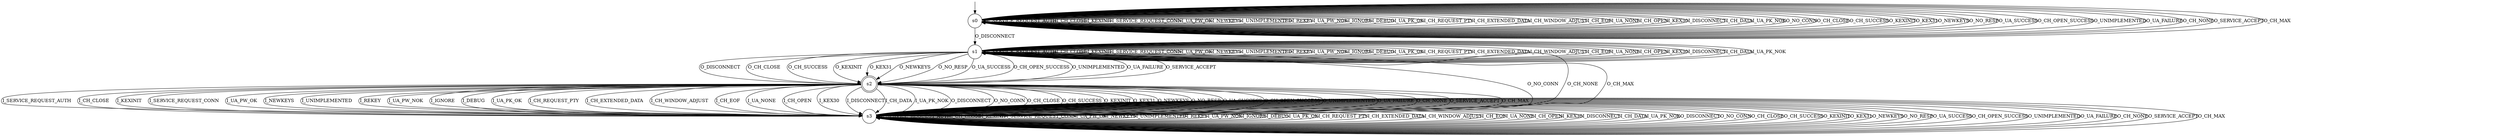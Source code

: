 digraph g {

	s0 [shape="circle" label="s0"];
	s1 [shape="circle" label="s1"];
	s2 [shape="doublecircle" label="s2"];
	s3 [shape="circle" label="s3"];
	s0 -> s0 [label="I_SERVICE_REQUEST_AUTH"];
	s0 -> s0 [label="I_CH_CLOSE"];
	s0 -> s0 [label="I_KEXINIT"];
	s0 -> s0 [label="I_SERVICE_REQUEST_CONN"];
	s0 -> s0 [label="I_UA_PW_OK"];
	s0 -> s0 [label="I_NEWKEYS"];
	s0 -> s0 [label="I_UNIMPLEMENTED"];
	s0 -> s0 [label="I_REKEY"];
	s0 -> s0 [label="I_UA_PW_NOK"];
	s0 -> s0 [label="I_IGNORE"];
	s0 -> s0 [label="I_DEBUG"];
	s0 -> s0 [label="I_UA_PK_OK"];
	s0 -> s0 [label="I_CH_REQUEST_PTY"];
	s0 -> s0 [label="I_CH_EXTENDED_DATA"];
	s0 -> s0 [label="I_CH_WINDOW_ADJUST"];
	s0 -> s0 [label="I_CH_EOF"];
	s0 -> s0 [label="I_UA_NONE"];
	s0 -> s0 [label="I_CH_OPEN"];
	s0 -> s0 [label="I_KEX30"];
	s0 -> s0 [label="I_DISCONNECT"];
	s0 -> s0 [label="I_CH_DATA"];
	s0 -> s0 [label="I_UA_PK_NOK"];
	s0 -> s1 [label="O_DISCONNECT"];
	s0 -> s0 [label="O_NO_CONN"];
	s0 -> s0 [label="O_CH_CLOSE"];
	s0 -> s0 [label="O_CH_SUCCESS"];
	s0 -> s0 [label="O_KEXINIT"];
	s0 -> s0 [label="O_KEX31"];
	s0 -> s0 [label="O_NEWKEYS"];
	s0 -> s0 [label="O_NO_RESP"];
	s0 -> s0 [label="O_UA_SUCCESS"];
	s0 -> s0 [label="O_CH_OPEN_SUCCESS"];
	s0 -> s0 [label="O_UNIMPLEMENTED"];
	s0 -> s0 [label="O_UA_FAILURE"];
	s0 -> s0 [label="O_CH_NONE"];
	s0 -> s0 [label="O_SERVICE_ACCEPT"];
	s0 -> s0 [label="O_CH_MAX"];
	s1 -> s1 [label="I_SERVICE_REQUEST_AUTH"];
	s1 -> s1 [label="I_CH_CLOSE"];
	s1 -> s1 [label="I_KEXINIT"];
	s1 -> s1 [label="I_SERVICE_REQUEST_CONN"];
	s1 -> s1 [label="I_UA_PW_OK"];
	s1 -> s1 [label="I_NEWKEYS"];
	s1 -> s1 [label="I_UNIMPLEMENTED"];
	s1 -> s1 [label="I_REKEY"];
	s1 -> s1 [label="I_UA_PW_NOK"];
	s1 -> s1 [label="I_IGNORE"];
	s1 -> s1 [label="I_DEBUG"];
	s1 -> s1 [label="I_UA_PK_OK"];
	s1 -> s1 [label="I_CH_REQUEST_PTY"];
	s1 -> s1 [label="I_CH_EXTENDED_DATA"];
	s1 -> s1 [label="I_CH_WINDOW_ADJUST"];
	s1 -> s1 [label="I_CH_EOF"];
	s1 -> s1 [label="I_UA_NONE"];
	s1 -> s1 [label="I_CH_OPEN"];
	s1 -> s1 [label="I_KEX30"];
	s1 -> s1 [label="I_DISCONNECT"];
	s1 -> s1 [label="I_CH_DATA"];
	s1 -> s1 [label="I_UA_PK_NOK"];
	s1 -> s2 [label="O_DISCONNECT"];
	s1 -> s3 [label="O_NO_CONN"];
	s1 -> s2 [label="O_CH_CLOSE"];
	s1 -> s2 [label="O_CH_SUCCESS"];
	s1 -> s2 [label="O_KEXINIT"];
	s1 -> s2 [label="O_KEX31"];
	s1 -> s2 [label="O_NEWKEYS"];
	s1 -> s2 [label="O_NO_RESP"];
	s1 -> s2 [label="O_UA_SUCCESS"];
	s1 -> s2 [label="O_CH_OPEN_SUCCESS"];
	s1 -> s2 [label="O_UNIMPLEMENTED"];
	s1 -> s2 [label="O_UA_FAILURE"];
	s1 -> s3 [label="O_CH_NONE"];
	s1 -> s2 [label="O_SERVICE_ACCEPT"];
	s1 -> s3 [label="O_CH_MAX"];
	s2 -> s3 [label="I_SERVICE_REQUEST_AUTH"];
	s2 -> s3 [label="I_CH_CLOSE"];
	s2 -> s3 [label="I_KEXINIT"];
	s2 -> s3 [label="I_SERVICE_REQUEST_CONN"];
	s2 -> s3 [label="I_UA_PW_OK"];
	s2 -> s3 [label="I_NEWKEYS"];
	s2 -> s3 [label="I_UNIMPLEMENTED"];
	s2 -> s3 [label="I_REKEY"];
	s2 -> s3 [label="I_UA_PW_NOK"];
	s2 -> s3 [label="I_IGNORE"];
	s2 -> s3 [label="I_DEBUG"];
	s2 -> s3 [label="I_UA_PK_OK"];
	s2 -> s3 [label="I_CH_REQUEST_PTY"];
	s2 -> s3 [label="I_CH_EXTENDED_DATA"];
	s2 -> s3 [label="I_CH_WINDOW_ADJUST"];
	s2 -> s3 [label="I_CH_EOF"];
	s2 -> s3 [label="I_UA_NONE"];
	s2 -> s3 [label="I_CH_OPEN"];
	s2 -> s3 [label="I_KEX30"];
	s2 -> s3 [label="I_DISCONNECT"];
	s2 -> s3 [label="I_CH_DATA"];
	s2 -> s3 [label="I_UA_PK_NOK"];
	s2 -> s3 [label="O_DISCONNECT"];
	s2 -> s3 [label="O_NO_CONN"];
	s2 -> s3 [label="O_CH_CLOSE"];
	s2 -> s3 [label="O_CH_SUCCESS"];
	s2 -> s3 [label="O_KEXINIT"];
	s2 -> s3 [label="O_KEX31"];
	s2 -> s3 [label="O_NEWKEYS"];
	s2 -> s3 [label="O_NO_RESP"];
	s2 -> s3 [label="O_UA_SUCCESS"];
	s2 -> s3 [label="O_CH_OPEN_SUCCESS"];
	s2 -> s3 [label="O_UNIMPLEMENTED"];
	s2 -> s3 [label="O_UA_FAILURE"];
	s2 -> s3 [label="O_CH_NONE"];
	s2 -> s3 [label="O_SERVICE_ACCEPT"];
	s2 -> s3 [label="O_CH_MAX"];
	s3 -> s3 [label="I_SERVICE_REQUEST_AUTH"];
	s3 -> s3 [label="I_CH_CLOSE"];
	s3 -> s3 [label="I_KEXINIT"];
	s3 -> s3 [label="I_SERVICE_REQUEST_CONN"];
	s3 -> s3 [label="I_UA_PW_OK"];
	s3 -> s3 [label="I_NEWKEYS"];
	s3 -> s3 [label="I_UNIMPLEMENTED"];
	s3 -> s3 [label="I_REKEY"];
	s3 -> s3 [label="I_UA_PW_NOK"];
	s3 -> s3 [label="I_IGNORE"];
	s3 -> s3 [label="I_DEBUG"];
	s3 -> s3 [label="I_UA_PK_OK"];
	s3 -> s3 [label="I_CH_REQUEST_PTY"];
	s3 -> s3 [label="I_CH_EXTENDED_DATA"];
	s3 -> s3 [label="I_CH_WINDOW_ADJUST"];
	s3 -> s3 [label="I_CH_EOF"];
	s3 -> s3 [label="I_UA_NONE"];
	s3 -> s3 [label="I_CH_OPEN"];
	s3 -> s3 [label="I_KEX30"];
	s3 -> s3 [label="I_DISCONNECT"];
	s3 -> s3 [label="I_CH_DATA"];
	s3 -> s3 [label="I_UA_PK_NOK"];
	s3 -> s3 [label="O_DISCONNECT"];
	s3 -> s3 [label="O_NO_CONN"];
	s3 -> s3 [label="O_CH_CLOSE"];
	s3 -> s3 [label="O_CH_SUCCESS"];
	s3 -> s3 [label="O_KEXINIT"];
	s3 -> s3 [label="O_KEX31"];
	s3 -> s3 [label="O_NEWKEYS"];
	s3 -> s3 [label="O_NO_RESP"];
	s3 -> s3 [label="O_UA_SUCCESS"];
	s3 -> s3 [label="O_CH_OPEN_SUCCESS"];
	s3 -> s3 [label="O_UNIMPLEMENTED"];
	s3 -> s3 [label="O_UA_FAILURE"];
	s3 -> s3 [label="O_CH_NONE"];
	s3 -> s3 [label="O_SERVICE_ACCEPT"];
	s3 -> s3 [label="O_CH_MAX"];

__start0 [label="" shape="none" width="0" height="0"];
__start0 -> s0;

}
